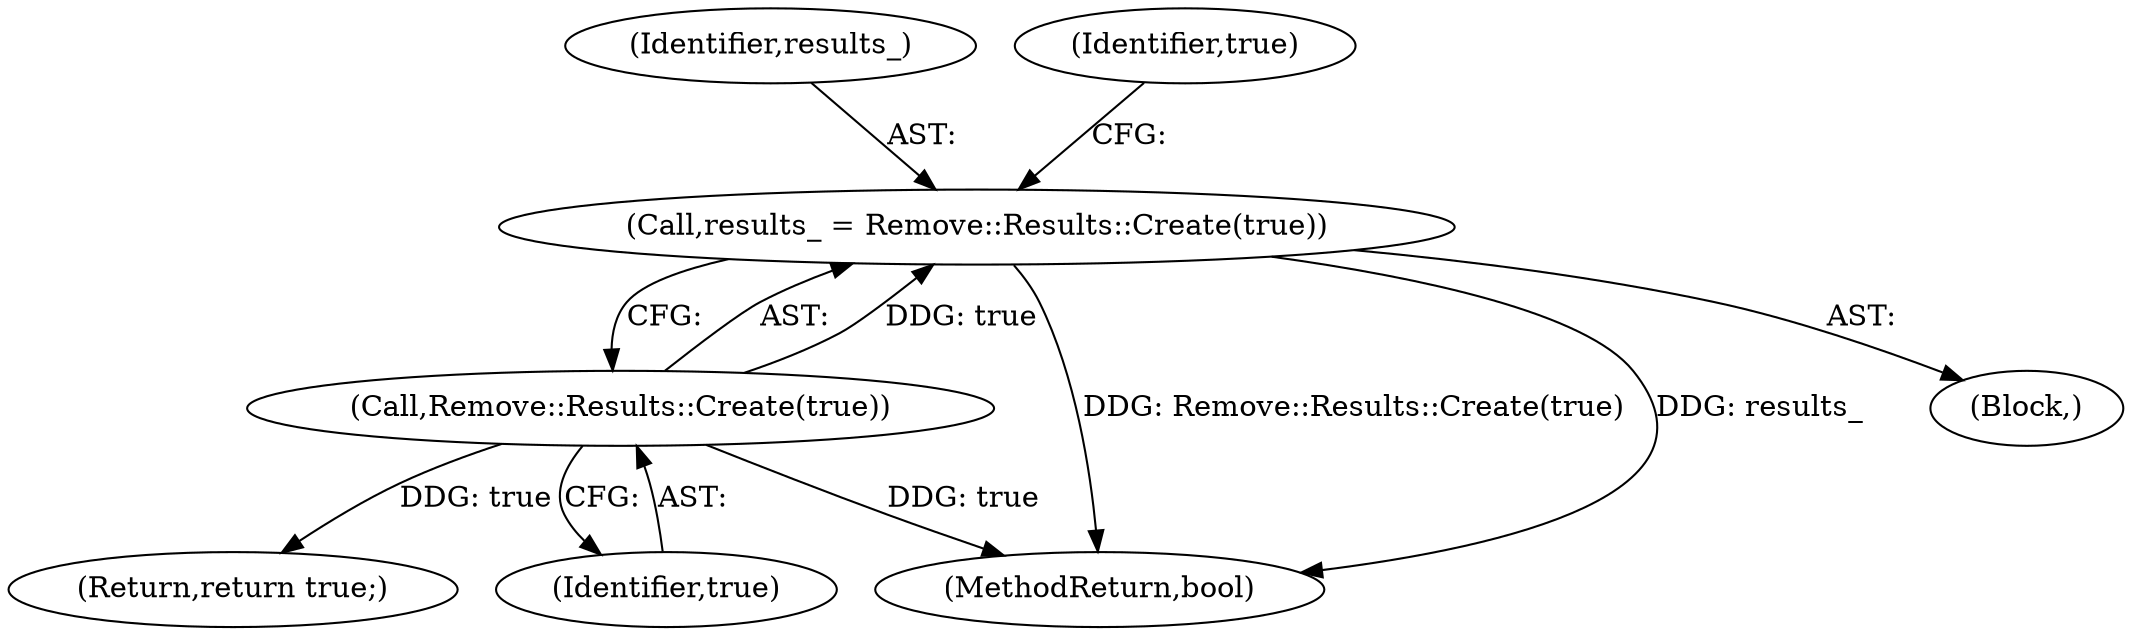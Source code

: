 digraph "0_Chrome_e21bdfb9c758ac411012ad84f83d26d3f7dd69fb_1@API" {
"1000183" [label="(Call,results_ = Remove::Results::Create(true))"];
"1000185" [label="(Call,Remove::Results::Create(true))"];
"1000185" [label="(Call,Remove::Results::Create(true))"];
"1000183" [label="(Call,results_ = Remove::Results::Create(true))"];
"1000189" [label="(MethodReturn,bool)"];
"1000101" [label="(Block,)"];
"1000184" [label="(Identifier,results_)"];
"1000187" [label="(Return,return true;)"];
"1000188" [label="(Identifier,true)"];
"1000186" [label="(Identifier,true)"];
"1000183" -> "1000101"  [label="AST: "];
"1000183" -> "1000185"  [label="CFG: "];
"1000184" -> "1000183"  [label="AST: "];
"1000185" -> "1000183"  [label="AST: "];
"1000188" -> "1000183"  [label="CFG: "];
"1000183" -> "1000189"  [label="DDG: Remove::Results::Create(true)"];
"1000183" -> "1000189"  [label="DDG: results_"];
"1000185" -> "1000183"  [label="DDG: true"];
"1000185" -> "1000186"  [label="CFG: "];
"1000186" -> "1000185"  [label="AST: "];
"1000185" -> "1000189"  [label="DDG: true"];
"1000185" -> "1000187"  [label="DDG: true"];
}
